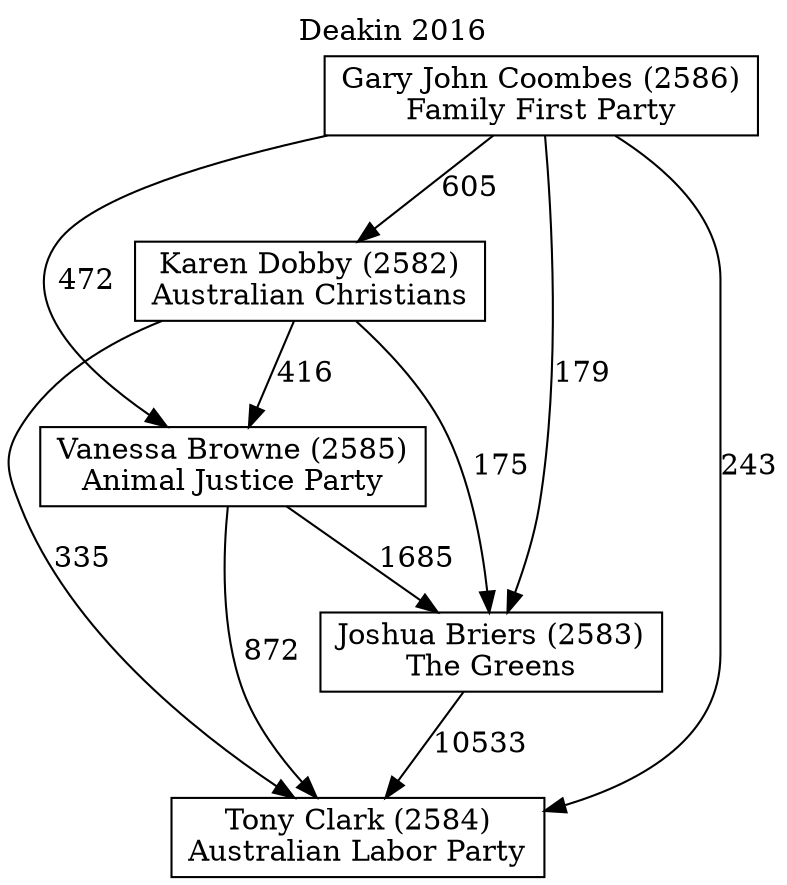 // House preference flow
digraph "Tony Clark (2584)_Deakin_2016" {
	graph [label="Deakin 2016" labelloc=t mclimit=10]
	node [shape=box]
	"Joshua Briers (2583)" [label="Joshua Briers (2583)
The Greens"]
	"Vanessa Browne (2585)" [label="Vanessa Browne (2585)
Animal Justice Party"]
	"Gary John Coombes (2586)" [label="Gary John Coombes (2586)
Family First Party"]
	"Karen Dobby (2582)" [label="Karen Dobby (2582)
Australian Christians"]
	"Tony Clark (2584)" [label="Tony Clark (2584)
Australian Labor Party"]
	"Gary John Coombes (2586)" -> "Joshua Briers (2583)" [label=179]
	"Vanessa Browne (2585)" -> "Tony Clark (2584)" [label=872]
	"Karen Dobby (2582)" -> "Joshua Briers (2583)" [label=175]
	"Gary John Coombes (2586)" -> "Vanessa Browne (2585)" [label=472]
	"Vanessa Browne (2585)" -> "Joshua Briers (2583)" [label=1685]
	"Gary John Coombes (2586)" -> "Tony Clark (2584)" [label=243]
	"Karen Dobby (2582)" -> "Tony Clark (2584)" [label=335]
	"Joshua Briers (2583)" -> "Tony Clark (2584)" [label=10533]
	"Karen Dobby (2582)" -> "Vanessa Browne (2585)" [label=416]
	"Gary John Coombes (2586)" -> "Karen Dobby (2582)" [label=605]
}
